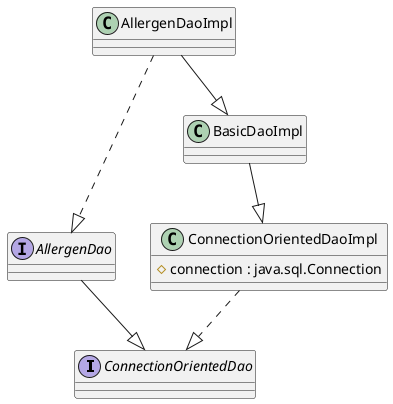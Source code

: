 @startuml AllergenDao

interface ConnectionOrientedDao
interface AllergenDao

AllergenDao --|> ConnectionOrientedDao

class ConnectionOrientedDaoImpl {
 # connection : java.sql.Connection
}

ConnectionOrientedDaoImpl ..|> ConnectionOrientedDao

class BasicDaoImpl

BasicDaoImpl --|> ConnectionOrientedDaoImpl

class AllergenDaoImpl
AllergenDaoImpl ..|> AllergenDao
AllergenDaoImpl --|> BasicDaoImpl

@enduml